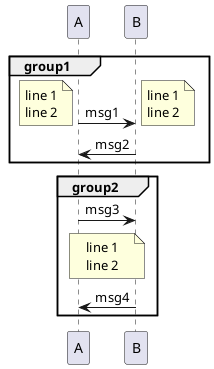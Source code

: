 {
  "sha1": "dq414b97zreicn0s651tquslh9djuga",
  "insertion": {
    "when": "2024-06-01T09:03:03.327Z",
    "url": "https://github.com/plantuml/plantuml/issues/843",
    "user": "plantuml@gmail.com"
  }
}
@startuml
group group1
A->B: msg1

note left
line 1
line 2
end note

note right
line 1
line 2
end note

A<-B: msg2
end

group group2
A->B: msg3
note over A, B
line 1
line 2
end note
A<-B: msg4
end
@enduml
